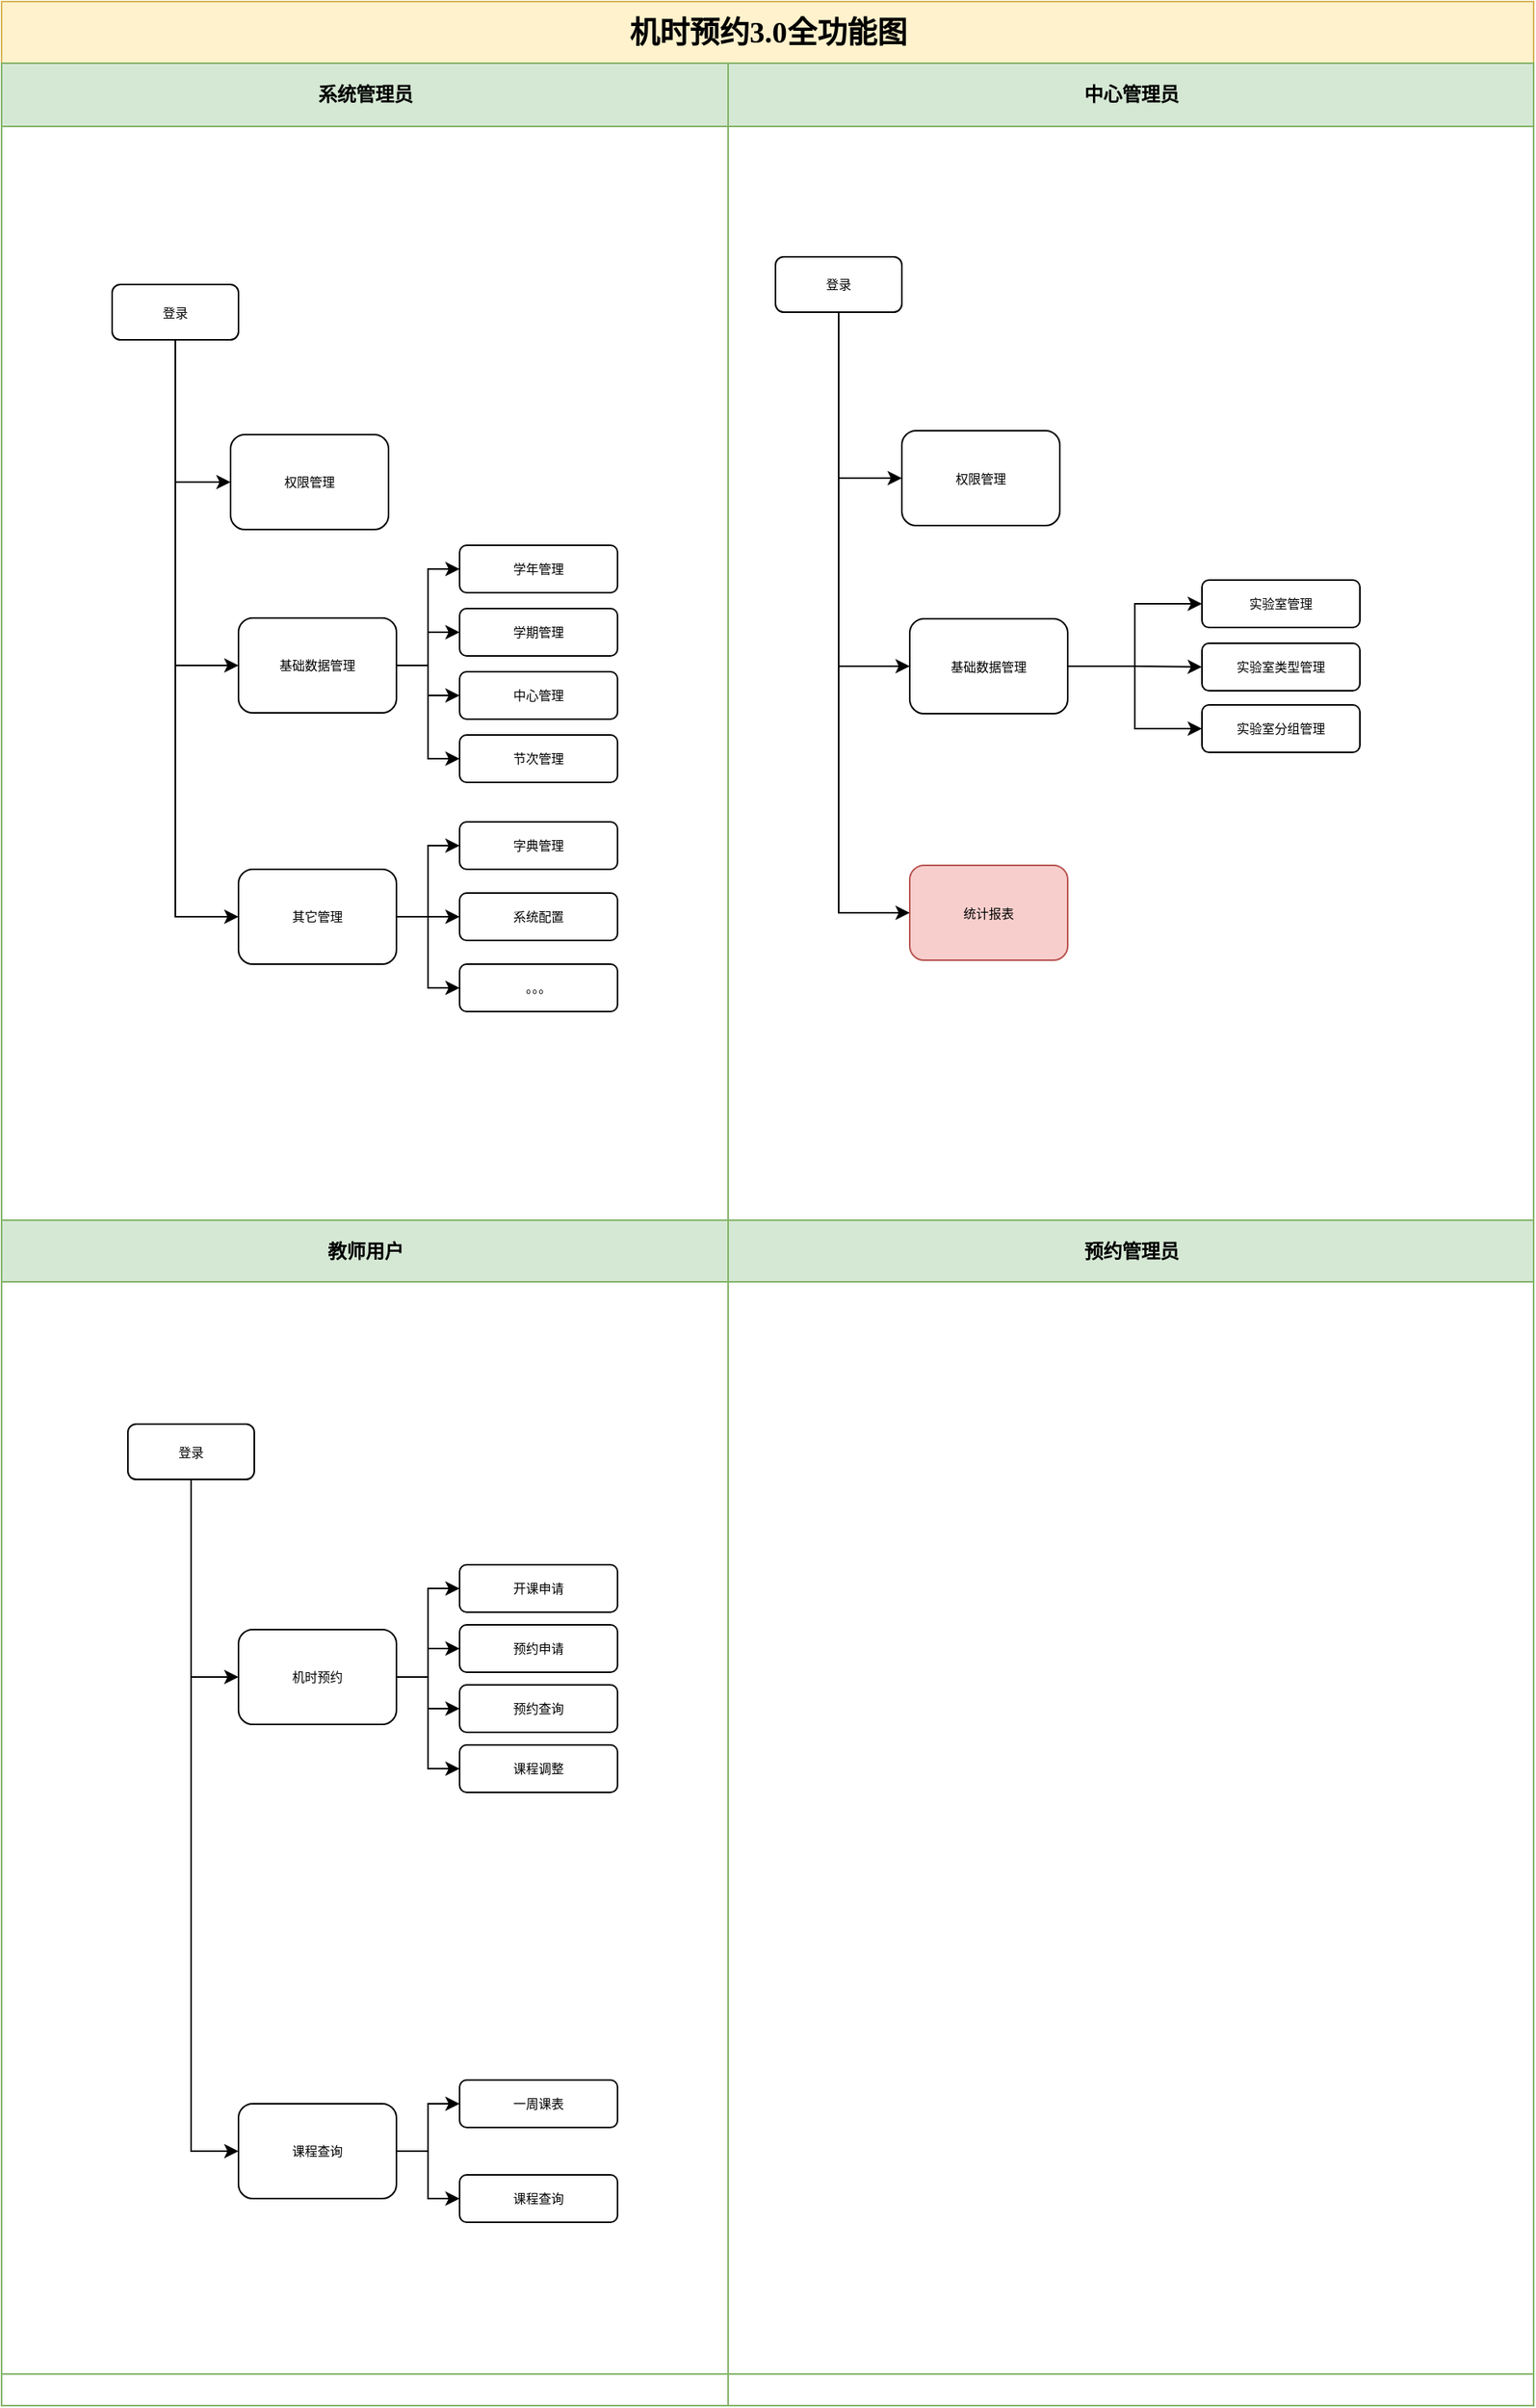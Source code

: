 <mxfile version="12.0.3" type="github" pages="1"><diagram name="Page-1" id="74e2e168-ea6b-b213-b513-2b3c1d86103e"><mxGraphModel dx="1408" dy="878" grid="1" gridSize="10" guides="1" tooltips="1" connect="1" arrows="1" fold="1" page="1" pageScale="1" pageWidth="850" pageHeight="1100" background="#ffffff" math="0" shadow="0"><root><mxCell id="0"/><mxCell id="1" parent="0"/><mxCell id="77e6c97f196da883-1" value="机时预约3.0全功能图" style="swimlane;html=1;childLayout=stackLayout;startSize=39;rounded=0;shadow=0;labelBackgroundColor=none;strokeColor=#d6b656;strokeWidth=1;fillColor=#fff2cc;fontFamily=Verdana;fontSize=19;align=center;" parent="1" vertex="1"><mxGeometry x="70" y="20" width="970" height="1521" as="geometry"><mxRectangle x="70" y="20" width="150" height="20" as="alternateBounds"/></mxGeometry></mxCell><mxCell id="77e6c97f196da883-2" value="系统管理员" style="swimlane;html=1;startSize=40;fillColor=#d5e8d4;strokeColor=#82b366;" parent="77e6c97f196da883-1" vertex="1"><mxGeometry y="39" width="460" height="1482" as="geometry"><mxRectangle y="39" width="90" height="1461" as="alternateBounds"/></mxGeometry></mxCell><mxCell id="J4vELJwhv7-fLO7nNAKL-6" style="edgeStyle=orthogonalEdgeStyle;rounded=0;orthogonalLoop=1;jettySize=auto;html=1;exitX=0.5;exitY=1;exitDx=0;exitDy=0;entryX=0;entryY=0.5;entryDx=0;entryDy=0;" edge="1" parent="77e6c97f196da883-2" source="77e6c97f196da883-8" target="77e6c97f196da883-11"><mxGeometry relative="1" as="geometry"/></mxCell><mxCell id="J4vELJwhv7-fLO7nNAKL-7" style="edgeStyle=orthogonalEdgeStyle;rounded=0;orthogonalLoop=1;jettySize=auto;html=1;exitX=0.5;exitY=1;exitDx=0;exitDy=0;entryX=0;entryY=0.5;entryDx=0;entryDy=0;" edge="1" parent="77e6c97f196da883-2" source="77e6c97f196da883-8" target="J4vELJwhv7-fLO7nNAKL-1"><mxGeometry relative="1" as="geometry"/></mxCell><mxCell id="J4vELJwhv7-fLO7nNAKL-18" style="edgeStyle=orthogonalEdgeStyle;rounded=0;orthogonalLoop=1;jettySize=auto;html=1;exitX=0.5;exitY=1;exitDx=0;exitDy=0;entryX=0;entryY=0.5;entryDx=0;entryDy=0;" edge="1" parent="77e6c97f196da883-2" source="77e6c97f196da883-8" target="J4vELJwhv7-fLO7nNAKL-8"><mxGeometry relative="1" as="geometry"/></mxCell><mxCell id="77e6c97f196da883-8" value="登录" style="rounded=1;whiteSpace=wrap;html=1;shadow=0;labelBackgroundColor=none;strokeColor=#000000;strokeWidth=1;fillColor=#ffffff;fontFamily=Verdana;fontSize=8;fontColor=#000000;align=center;" parent="77e6c97f196da883-2" vertex="1"><mxGeometry x="70" y="140" width="80" height="35" as="geometry"/></mxCell><mxCell id="77e6c97f196da883-11" value="权限管理" style="rounded=1;whiteSpace=wrap;html=1;shadow=0;labelBackgroundColor=none;strokeColor=#000000;strokeWidth=1;fillColor=#ffffff;fontFamily=Verdana;fontSize=8;fontColor=#000000;align=center;" parent="77e6c97f196da883-2" vertex="1"><mxGeometry x="145" y="235" width="100" height="60" as="geometry"/></mxCell><mxCell id="J4vELJwhv7-fLO7nNAKL-11" value="" style="edgeStyle=orthogonalEdgeStyle;rounded=0;orthogonalLoop=1;jettySize=auto;html=1;entryX=0;entryY=0.5;entryDx=0;entryDy=0;" edge="1" parent="77e6c97f196da883-2" source="J4vELJwhv7-fLO7nNAKL-1" target="J4vELJwhv7-fLO7nNAKL-10"><mxGeometry relative="1" as="geometry"/></mxCell><mxCell id="J4vELJwhv7-fLO7nNAKL-15" style="edgeStyle=orthogonalEdgeStyle;rounded=0;orthogonalLoop=1;jettySize=auto;html=1;entryX=0;entryY=0.5;entryDx=0;entryDy=0;" edge="1" parent="77e6c97f196da883-2" source="J4vELJwhv7-fLO7nNAKL-1" target="J4vELJwhv7-fLO7nNAKL-12"><mxGeometry relative="1" as="geometry"/></mxCell><mxCell id="J4vELJwhv7-fLO7nNAKL-16" style="edgeStyle=orthogonalEdgeStyle;rounded=0;orthogonalLoop=1;jettySize=auto;html=1;exitX=1;exitY=0.5;exitDx=0;exitDy=0;entryX=0;entryY=0.5;entryDx=0;entryDy=0;" edge="1" parent="77e6c97f196da883-2" source="J4vELJwhv7-fLO7nNAKL-1" target="J4vELJwhv7-fLO7nNAKL-13"><mxGeometry relative="1" as="geometry"/></mxCell><mxCell id="J4vELJwhv7-fLO7nNAKL-17" style="edgeStyle=orthogonalEdgeStyle;rounded=0;orthogonalLoop=1;jettySize=auto;html=1;exitX=1;exitY=0.5;exitDx=0;exitDy=0;entryX=0;entryY=0.5;entryDx=0;entryDy=0;" edge="1" parent="77e6c97f196da883-2" source="J4vELJwhv7-fLO7nNAKL-1" target="J4vELJwhv7-fLO7nNAKL-14"><mxGeometry relative="1" as="geometry"/></mxCell><mxCell id="J4vELJwhv7-fLO7nNAKL-1" value="基础数据管理" style="rounded=1;whiteSpace=wrap;html=1;shadow=0;labelBackgroundColor=none;strokeColor=#000000;strokeWidth=1;fillColor=#ffffff;fontFamily=Verdana;fontSize=8;fontColor=#000000;align=center;" vertex="1" parent="77e6c97f196da883-2"><mxGeometry x="150" y="351" width="100" height="60" as="geometry"/></mxCell><mxCell id="J4vELJwhv7-fLO7nNAKL-10" value="学年管理" style="rounded=1;whiteSpace=wrap;html=1;shadow=0;labelBackgroundColor=none;strokeColor=#000000;strokeWidth=1;fillColor=#ffffff;fontFamily=Verdana;fontSize=8;fontColor=#000000;align=center;" vertex="1" parent="77e6c97f196da883-2"><mxGeometry x="290" y="305" width="100" height="30" as="geometry"/></mxCell><mxCell id="J4vELJwhv7-fLO7nNAKL-24" style="edgeStyle=orthogonalEdgeStyle;rounded=0;orthogonalLoop=1;jettySize=auto;html=1;exitX=1;exitY=0.5;exitDx=0;exitDy=0;entryX=0;entryY=0.5;entryDx=0;entryDy=0;" edge="1" parent="77e6c97f196da883-2" source="J4vELJwhv7-fLO7nNAKL-8" target="J4vELJwhv7-fLO7nNAKL-20"><mxGeometry relative="1" as="geometry"/></mxCell><mxCell id="J4vELJwhv7-fLO7nNAKL-25" style="edgeStyle=orthogonalEdgeStyle;rounded=0;orthogonalLoop=1;jettySize=auto;html=1;exitX=1;exitY=0.5;exitDx=0;exitDy=0;entryX=0;entryY=0.5;entryDx=0;entryDy=0;" edge="1" parent="77e6c97f196da883-2" source="J4vELJwhv7-fLO7nNAKL-8" target="J4vELJwhv7-fLO7nNAKL-21"><mxGeometry relative="1" as="geometry"/></mxCell><mxCell id="J4vELJwhv7-fLO7nNAKL-26" style="edgeStyle=orthogonalEdgeStyle;rounded=0;orthogonalLoop=1;jettySize=auto;html=1;exitX=1;exitY=0.5;exitDx=0;exitDy=0;entryX=0;entryY=0.5;entryDx=0;entryDy=0;" edge="1" parent="77e6c97f196da883-2" source="J4vELJwhv7-fLO7nNAKL-8" target="J4vELJwhv7-fLO7nNAKL-22"><mxGeometry relative="1" as="geometry"/></mxCell><mxCell id="J4vELJwhv7-fLO7nNAKL-8" value="其它管理" style="rounded=1;whiteSpace=wrap;html=1;shadow=0;labelBackgroundColor=none;strokeColor=#000000;strokeWidth=1;fillColor=#ffffff;fontFamily=Verdana;fontSize=8;fontColor=#000000;align=center;" vertex="1" parent="77e6c97f196da883-2"><mxGeometry x="150" y="510" width="100" height="60" as="geometry"/></mxCell><mxCell id="J4vELJwhv7-fLO7nNAKL-12" value="学期管理" style="rounded=1;whiteSpace=wrap;html=1;shadow=0;labelBackgroundColor=none;strokeColor=#000000;strokeWidth=1;fillColor=#ffffff;fontFamily=Verdana;fontSize=8;fontColor=#000000;align=center;" vertex="1" parent="77e6c97f196da883-2"><mxGeometry x="290" y="345" width="100" height="30" as="geometry"/></mxCell><mxCell id="J4vELJwhv7-fLO7nNAKL-13" value="中心管理" style="rounded=1;whiteSpace=wrap;html=1;shadow=0;labelBackgroundColor=none;strokeColor=#000000;strokeWidth=1;fillColor=#ffffff;fontFamily=Verdana;fontSize=8;fontColor=#000000;align=center;" vertex="1" parent="77e6c97f196da883-2"><mxGeometry x="290" y="385" width="100" height="30" as="geometry"/></mxCell><mxCell id="J4vELJwhv7-fLO7nNAKL-14" value="节次管理" style="rounded=1;whiteSpace=wrap;html=1;shadow=0;labelBackgroundColor=none;strokeColor=#000000;strokeWidth=1;fillColor=#ffffff;fontFamily=Verdana;fontSize=8;fontColor=#000000;align=center;" vertex="1" parent="77e6c97f196da883-2"><mxGeometry x="290" y="425" width="100" height="30" as="geometry"/></mxCell><mxCell id="J4vELJwhv7-fLO7nNAKL-20" value="字典管理" style="rounded=1;whiteSpace=wrap;html=1;shadow=0;labelBackgroundColor=none;strokeColor=#000000;strokeWidth=1;fillColor=#ffffff;fontFamily=Verdana;fontSize=8;fontColor=#000000;align=center;" vertex="1" parent="77e6c97f196da883-2"><mxGeometry x="290" y="480" width="100" height="30" as="geometry"/></mxCell><mxCell id="J4vELJwhv7-fLO7nNAKL-21" value="系统配置" style="rounded=1;whiteSpace=wrap;html=1;shadow=0;labelBackgroundColor=none;strokeColor=#000000;strokeWidth=1;fillColor=#ffffff;fontFamily=Verdana;fontSize=8;fontColor=#000000;align=center;" vertex="1" parent="77e6c97f196da883-2"><mxGeometry x="290" y="525" width="100" height="30" as="geometry"/></mxCell><mxCell id="J4vELJwhv7-fLO7nNAKL-22" value="。。。" style="rounded=1;whiteSpace=wrap;html=1;shadow=0;labelBackgroundColor=none;strokeColor=#000000;strokeWidth=1;fillColor=#ffffff;fontFamily=Verdana;fontSize=8;fontColor=#000000;align=center;" vertex="1" parent="77e6c97f196da883-2"><mxGeometry x="290" y="570" width="100" height="30" as="geometry"/></mxCell><mxCell id="J4vELJwhv7-fLO7nNAKL-41" value="登录" style="rounded=1;whiteSpace=wrap;html=1;shadow=0;labelBackgroundColor=none;strokeColor=#000000;strokeWidth=1;fillColor=#ffffff;fontFamily=Verdana;fontSize=8;fontColor=#000000;align=center;" vertex="1" parent="77e6c97f196da883-2"><mxGeometry x="80" y="861" width="80" height="35" as="geometry"/></mxCell><mxCell id="J4vELJwhv7-fLO7nNAKL-53" style="edgeStyle=orthogonalEdgeStyle;rounded=0;orthogonalLoop=1;jettySize=auto;html=1;exitX=1;exitY=0.5;exitDx=0;exitDy=0;entryX=0;entryY=0.5;entryDx=0;entryDy=0;fontSize=19;" edge="1" parent="77e6c97f196da883-2" source="J4vELJwhv7-fLO7nNAKL-43" target="J4vELJwhv7-fLO7nNAKL-47"><mxGeometry relative="1" as="geometry"/></mxCell><mxCell id="J4vELJwhv7-fLO7nNAKL-54" style="edgeStyle=orthogonalEdgeStyle;rounded=0;orthogonalLoop=1;jettySize=auto;html=1;exitX=1;exitY=0.5;exitDx=0;exitDy=0;entryX=0;entryY=0.5;entryDx=0;entryDy=0;fontSize=19;" edge="1" parent="77e6c97f196da883-2" source="J4vELJwhv7-fLO7nNAKL-43" target="J4vELJwhv7-fLO7nNAKL-48"><mxGeometry relative="1" as="geometry"/></mxCell><mxCell id="J4vELJwhv7-fLO7nNAKL-55" style="edgeStyle=orthogonalEdgeStyle;rounded=0;orthogonalLoop=1;jettySize=auto;html=1;exitX=1;exitY=0.5;exitDx=0;exitDy=0;entryX=0;entryY=0.5;entryDx=0;entryDy=0;fontSize=19;" edge="1" parent="77e6c97f196da883-2" source="J4vELJwhv7-fLO7nNAKL-43" target="J4vELJwhv7-fLO7nNAKL-49"><mxGeometry relative="1" as="geometry"/></mxCell><mxCell id="J4vELJwhv7-fLO7nNAKL-56" style="edgeStyle=orthogonalEdgeStyle;rounded=0;orthogonalLoop=1;jettySize=auto;html=1;exitX=1;exitY=0.5;exitDx=0;exitDy=0;entryX=0;entryY=0.5;entryDx=0;entryDy=0;fontSize=19;" edge="1" parent="77e6c97f196da883-2" source="J4vELJwhv7-fLO7nNAKL-43" target="J4vELJwhv7-fLO7nNAKL-50"><mxGeometry relative="1" as="geometry"/></mxCell><mxCell id="J4vELJwhv7-fLO7nNAKL-43" value="机时预约" style="rounded=1;whiteSpace=wrap;html=1;shadow=0;labelBackgroundColor=none;strokeColor=#000000;strokeWidth=1;fillColor=#ffffff;fontFamily=Verdana;fontSize=8;fontColor=#000000;align=center;" vertex="1" parent="77e6c97f196da883-2"><mxGeometry x="150" y="991" width="100" height="60" as="geometry"/></mxCell><mxCell id="J4vELJwhv7-fLO7nNAKL-57" style="edgeStyle=orthogonalEdgeStyle;rounded=0;orthogonalLoop=1;jettySize=auto;html=1;exitX=1;exitY=0.5;exitDx=0;exitDy=0;entryX=0;entryY=0.5;entryDx=0;entryDy=0;fontSize=19;" edge="1" parent="77e6c97f196da883-2" source="J4vELJwhv7-fLO7nNAKL-44" target="J4vELJwhv7-fLO7nNAKL-51"><mxGeometry relative="1" as="geometry"/></mxCell><mxCell id="J4vELJwhv7-fLO7nNAKL-58" style="edgeStyle=orthogonalEdgeStyle;rounded=0;orthogonalLoop=1;jettySize=auto;html=1;exitX=1;exitY=0.5;exitDx=0;exitDy=0;entryX=0;entryY=0.5;entryDx=0;entryDy=0;fontSize=19;" edge="1" parent="77e6c97f196da883-2" source="J4vELJwhv7-fLO7nNAKL-44" target="J4vELJwhv7-fLO7nNAKL-52"><mxGeometry relative="1" as="geometry"/></mxCell><mxCell id="J4vELJwhv7-fLO7nNAKL-44" value="课程查询" style="rounded=1;whiteSpace=wrap;html=1;shadow=0;labelBackgroundColor=none;strokeColor=#000000;strokeWidth=1;fillColor=#ffffff;fontFamily=Verdana;fontSize=8;fontColor=#000000;align=center;" vertex="1" parent="77e6c97f196da883-2"><mxGeometry x="150" y="1291" width="100" height="60" as="geometry"/></mxCell><mxCell id="J4vELJwhv7-fLO7nNAKL-45" style="edgeStyle=orthogonalEdgeStyle;rounded=0;orthogonalLoop=1;jettySize=auto;html=1;entryX=0;entryY=0.5;entryDx=0;entryDy=0;exitX=0.5;exitY=1;exitDx=0;exitDy=0;" edge="1" target="J4vELJwhv7-fLO7nNAKL-44" parent="77e6c97f196da883-2" source="J4vELJwhv7-fLO7nNAKL-41"><mxGeometry relative="1" as="geometry"><mxPoint x="170" y="911" as="sourcePoint"/></mxGeometry></mxCell><mxCell id="J4vELJwhv7-fLO7nNAKL-46" style="edgeStyle=orthogonalEdgeStyle;rounded=0;orthogonalLoop=1;jettySize=auto;html=1;exitX=0.5;exitY=1;exitDx=0;exitDy=0;entryX=0;entryY=0.5;entryDx=0;entryDy=0;" edge="1" target="J4vELJwhv7-fLO7nNAKL-43" parent="77e6c97f196da883-2" source="J4vELJwhv7-fLO7nNAKL-41"><mxGeometry relative="1" as="geometry"><mxPoint x="120" y="821" as="sourcePoint"/></mxGeometry></mxCell><mxCell id="J4vELJwhv7-fLO7nNAKL-47" value="开课申请" style="rounded=1;whiteSpace=wrap;html=1;shadow=0;labelBackgroundColor=none;strokeColor=#000000;strokeWidth=1;fillColor=#ffffff;fontFamily=Verdana;fontSize=8;fontColor=#000000;align=center;" vertex="1" parent="77e6c97f196da883-2"><mxGeometry x="290" y="950" width="100" height="30" as="geometry"/></mxCell><mxCell id="J4vELJwhv7-fLO7nNAKL-48" value="预约申请" style="rounded=1;whiteSpace=wrap;html=1;shadow=0;labelBackgroundColor=none;strokeColor=#000000;strokeWidth=1;fillColor=#ffffff;fontFamily=Verdana;fontSize=8;fontColor=#000000;align=center;" vertex="1" parent="77e6c97f196da883-2"><mxGeometry x="290" y="988" width="100" height="30" as="geometry"/></mxCell><mxCell id="J4vELJwhv7-fLO7nNAKL-49" value="预约查询" style="rounded=1;whiteSpace=wrap;html=1;shadow=0;labelBackgroundColor=none;strokeColor=#000000;strokeWidth=1;fillColor=#ffffff;fontFamily=Verdana;fontSize=8;fontColor=#000000;align=center;" vertex="1" parent="77e6c97f196da883-2"><mxGeometry x="290" y="1026" width="100" height="30" as="geometry"/></mxCell><mxCell id="J4vELJwhv7-fLO7nNAKL-50" value="课程调整" style="rounded=1;whiteSpace=wrap;html=1;shadow=0;labelBackgroundColor=none;strokeColor=#000000;strokeWidth=1;fillColor=#ffffff;fontFamily=Verdana;fontSize=8;fontColor=#000000;align=center;" vertex="1" parent="77e6c97f196da883-2"><mxGeometry x="290" y="1064" width="100" height="30" as="geometry"/></mxCell><mxCell id="J4vELJwhv7-fLO7nNAKL-51" value="一周课表" style="rounded=1;whiteSpace=wrap;html=1;shadow=0;labelBackgroundColor=none;strokeColor=#000000;strokeWidth=1;fillColor=#ffffff;fontFamily=Verdana;fontSize=8;fontColor=#000000;align=center;" vertex="1" parent="77e6c97f196da883-2"><mxGeometry x="290" y="1276" width="100" height="30" as="geometry"/></mxCell><mxCell id="J4vELJwhv7-fLO7nNAKL-52" value="课程查询" style="rounded=1;whiteSpace=wrap;html=1;shadow=0;labelBackgroundColor=none;strokeColor=#000000;strokeWidth=1;fillColor=#ffffff;fontFamily=Verdana;fontSize=8;fontColor=#000000;align=center;" vertex="1" parent="77e6c97f196da883-2"><mxGeometry x="290" y="1336" width="100" height="30" as="geometry"/></mxCell><mxCell id="77e6c97f196da883-3" value="中心管理员" style="swimlane;html=1;startSize=40;fillColor=#d5e8d4;strokeColor=#82b366;" parent="77e6c97f196da883-1" vertex="1"><mxGeometry x="460" y="39" width="510" height="1482" as="geometry"><mxRectangle x="90" y="39" width="90" height="1461" as="alternateBounds"/></mxGeometry></mxCell><mxCell id="J4vELJwhv7-fLO7nNAKL-27" value="登录" style="rounded=1;whiteSpace=wrap;html=1;shadow=0;labelBackgroundColor=none;strokeColor=#000000;strokeWidth=1;fillColor=#ffffff;fontFamily=Verdana;fontSize=8;fontColor=#000000;align=center;" vertex="1" parent="77e6c97f196da883-3"><mxGeometry x="30" y="122.5" width="80" height="35" as="geometry"/></mxCell><mxCell id="J4vELJwhv7-fLO7nNAKL-28" value="权限管理" style="rounded=1;whiteSpace=wrap;html=1;shadow=0;labelBackgroundColor=none;strokeColor=#000000;strokeWidth=1;fillColor=#ffffff;fontFamily=Verdana;fontSize=8;fontColor=#000000;align=center;" vertex="1" parent="77e6c97f196da883-3"><mxGeometry x="110" y="232.5" width="100" height="60" as="geometry"/></mxCell><mxCell id="J4vELJwhv7-fLO7nNAKL-37" style="edgeStyle=orthogonalEdgeStyle;rounded=0;orthogonalLoop=1;jettySize=auto;html=1;exitX=1;exitY=0.5;exitDx=0;exitDy=0;entryX=0;entryY=0.5;entryDx=0;entryDy=0;" edge="1" parent="77e6c97f196da883-3" source="J4vELJwhv7-fLO7nNAKL-29" target="J4vELJwhv7-fLO7nNAKL-34"><mxGeometry relative="1" as="geometry"/></mxCell><mxCell id="J4vELJwhv7-fLO7nNAKL-29" value="基础数据管理" style="rounded=1;whiteSpace=wrap;html=1;shadow=0;labelBackgroundColor=none;strokeColor=#000000;strokeWidth=1;fillColor=#ffffff;fontFamily=Verdana;fontSize=8;fontColor=#000000;align=center;" vertex="1" parent="77e6c97f196da883-3"><mxGeometry x="115" y="351.5" width="100" height="60" as="geometry"/></mxCell><mxCell id="J4vELJwhv7-fLO7nNAKL-30" value="统计报表" style="rounded=1;whiteSpace=wrap;html=1;shadow=0;labelBackgroundColor=none;strokeColor=#b85450;strokeWidth=1;fillColor=#f8cecc;fontFamily=Verdana;fontSize=8;align=center;" vertex="1" parent="77e6c97f196da883-3"><mxGeometry x="115" y="507.5" width="100" height="60" as="geometry"/></mxCell><mxCell id="J4vELJwhv7-fLO7nNAKL-31" style="edgeStyle=orthogonalEdgeStyle;rounded=0;orthogonalLoop=1;jettySize=auto;html=1;exitX=0.5;exitY=1;exitDx=0;exitDy=0;entryX=0;entryY=0.5;entryDx=0;entryDy=0;" edge="1" target="J4vELJwhv7-fLO7nNAKL-30" parent="77e6c97f196da883-3" source="J4vELJwhv7-fLO7nNAKL-27"><mxGeometry relative="1" as="geometry"><mxPoint x="-10" y="183.5" as="sourcePoint"/></mxGeometry></mxCell><mxCell id="J4vELJwhv7-fLO7nNAKL-32" style="edgeStyle=orthogonalEdgeStyle;rounded=0;orthogonalLoop=1;jettySize=auto;html=1;exitX=0.5;exitY=1;exitDx=0;exitDy=0;entryX=0;entryY=0.5;entryDx=0;entryDy=0;" edge="1" target="J4vELJwhv7-fLO7nNAKL-29" parent="77e6c97f196da883-3" source="J4vELJwhv7-fLO7nNAKL-27"><mxGeometry relative="1" as="geometry"><mxPoint x="-10" y="183.5" as="sourcePoint"/></mxGeometry></mxCell><mxCell id="J4vELJwhv7-fLO7nNAKL-33" style="edgeStyle=orthogonalEdgeStyle;rounded=0;orthogonalLoop=1;jettySize=auto;html=1;exitX=0.5;exitY=1;exitDx=0;exitDy=0;entryX=0;entryY=0.5;entryDx=0;entryDy=0;" edge="1" target="J4vELJwhv7-fLO7nNAKL-28" parent="77e6c97f196da883-3" source="J4vELJwhv7-fLO7nNAKL-27"><mxGeometry relative="1" as="geometry"><mxPoint x="-10" y="183.5" as="sourcePoint"/></mxGeometry></mxCell><mxCell id="J4vELJwhv7-fLO7nNAKL-36" value="" style="edgeStyle=orthogonalEdgeStyle;rounded=0;orthogonalLoop=1;jettySize=auto;html=1;entryX=0;entryY=0.5;entryDx=0;entryDy=0;exitX=1;exitY=0.5;exitDx=0;exitDy=0;" edge="1" parent="77e6c97f196da883-3" source="J4vELJwhv7-fLO7nNAKL-29" target="J4vELJwhv7-fLO7nNAKL-35"><mxGeometry relative="1" as="geometry"/></mxCell><mxCell id="J4vELJwhv7-fLO7nNAKL-39" style="edgeStyle=orthogonalEdgeStyle;rounded=0;orthogonalLoop=1;jettySize=auto;html=1;exitX=1;exitY=0.5;exitDx=0;exitDy=0;entryX=0;entryY=0.5;entryDx=0;entryDy=0;" edge="1" parent="77e6c97f196da883-3" source="J4vELJwhv7-fLO7nNAKL-29" target="J4vELJwhv7-fLO7nNAKL-38"><mxGeometry relative="1" as="geometry"/></mxCell><mxCell id="J4vELJwhv7-fLO7nNAKL-34" value="实验室管理" style="rounded=1;whiteSpace=wrap;html=1;shadow=0;labelBackgroundColor=none;strokeColor=#000000;strokeWidth=1;fillColor=#ffffff;fontFamily=Verdana;fontSize=8;fontColor=#000000;align=center;" vertex="1" parent="77e6c97f196da883-3"><mxGeometry x="300" y="327" width="100" height="30" as="geometry"/></mxCell><mxCell id="J4vELJwhv7-fLO7nNAKL-35" value="实验室类型管理" style="rounded=1;whiteSpace=wrap;html=1;shadow=0;labelBackgroundColor=none;strokeColor=#000000;strokeWidth=1;fillColor=#ffffff;fontFamily=Verdana;fontSize=8;fontColor=#000000;align=center;" vertex="1" parent="77e6c97f196da883-3"><mxGeometry x="300" y="367" width="100" height="30" as="geometry"/></mxCell><mxCell id="J4vELJwhv7-fLO7nNAKL-38" value="实验室分组管理" style="rounded=1;whiteSpace=wrap;html=1;shadow=0;labelBackgroundColor=none;strokeColor=#000000;strokeWidth=1;fillColor=#ffffff;fontFamily=Verdana;fontSize=8;fontColor=#000000;align=center;" vertex="1" parent="77e6c97f196da883-3"><mxGeometry x="300" y="406" width="100" height="30" as="geometry"/></mxCell><mxCell id="77e6c97f196da883-4" value="预约管理员" style="swimlane;html=1;startSize=39;fillColor=#d5e8d4;strokeColor=#82b366;" parent="1" vertex="1"><mxGeometry x="530" y="791" width="510" height="730" as="geometry"/></mxCell><mxCell id="77e6c97f196da883-5" value="教师用户" style="swimlane;html=1;startSize=39;fillColor=#d5e8d4;strokeColor=#82b366;" parent="1" vertex="1"><mxGeometry x="70" y="791" width="460" height="730" as="geometry"/></mxCell></root></mxGraphModel></diagram></mxfile>
